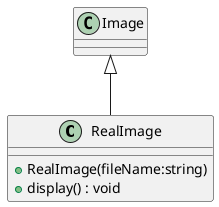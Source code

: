 @startuml
class RealImage {
    + RealImage(fileName:string)
    + display() : void
}
Image <|-- RealImage
@enduml

